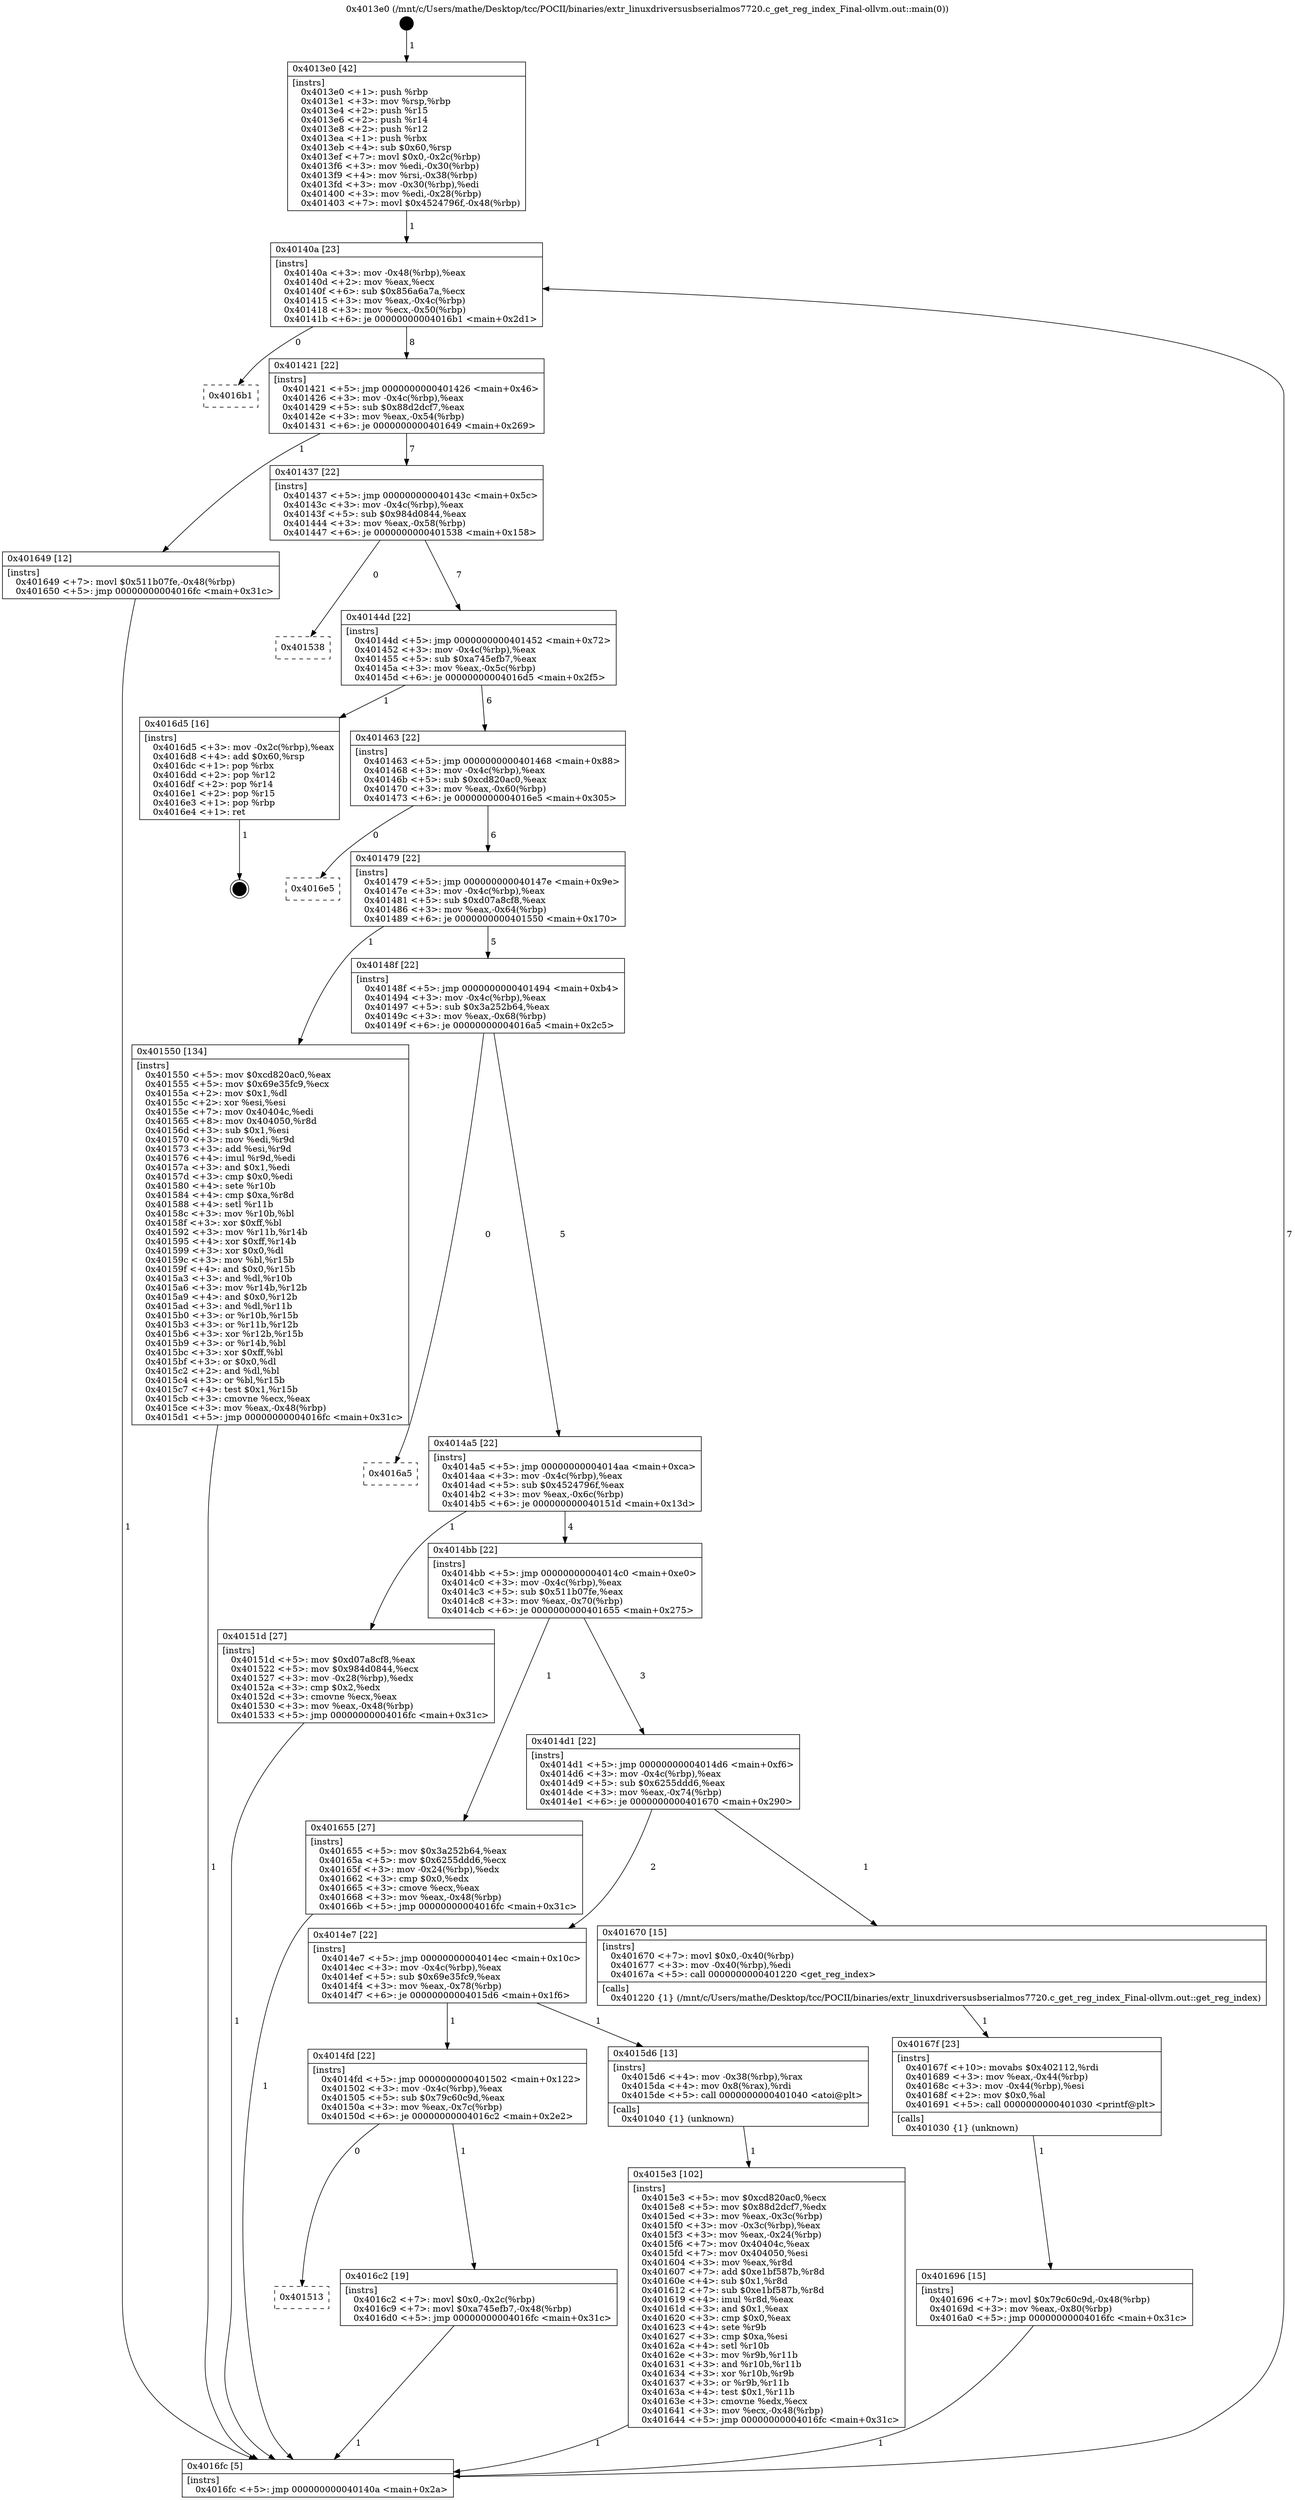 digraph "0x4013e0" {
  label = "0x4013e0 (/mnt/c/Users/mathe/Desktop/tcc/POCII/binaries/extr_linuxdriversusbserialmos7720.c_get_reg_index_Final-ollvm.out::main(0))"
  labelloc = "t"
  node[shape=record]

  Entry [label="",width=0.3,height=0.3,shape=circle,fillcolor=black,style=filled]
  "0x40140a" [label="{
     0x40140a [23]\l
     | [instrs]\l
     &nbsp;&nbsp;0x40140a \<+3\>: mov -0x48(%rbp),%eax\l
     &nbsp;&nbsp;0x40140d \<+2\>: mov %eax,%ecx\l
     &nbsp;&nbsp;0x40140f \<+6\>: sub $0x856a6a7a,%ecx\l
     &nbsp;&nbsp;0x401415 \<+3\>: mov %eax,-0x4c(%rbp)\l
     &nbsp;&nbsp;0x401418 \<+3\>: mov %ecx,-0x50(%rbp)\l
     &nbsp;&nbsp;0x40141b \<+6\>: je 00000000004016b1 \<main+0x2d1\>\l
  }"]
  "0x4016b1" [label="{
     0x4016b1\l
  }", style=dashed]
  "0x401421" [label="{
     0x401421 [22]\l
     | [instrs]\l
     &nbsp;&nbsp;0x401421 \<+5\>: jmp 0000000000401426 \<main+0x46\>\l
     &nbsp;&nbsp;0x401426 \<+3\>: mov -0x4c(%rbp),%eax\l
     &nbsp;&nbsp;0x401429 \<+5\>: sub $0x88d2dcf7,%eax\l
     &nbsp;&nbsp;0x40142e \<+3\>: mov %eax,-0x54(%rbp)\l
     &nbsp;&nbsp;0x401431 \<+6\>: je 0000000000401649 \<main+0x269\>\l
  }"]
  Exit [label="",width=0.3,height=0.3,shape=circle,fillcolor=black,style=filled,peripheries=2]
  "0x401649" [label="{
     0x401649 [12]\l
     | [instrs]\l
     &nbsp;&nbsp;0x401649 \<+7\>: movl $0x511b07fe,-0x48(%rbp)\l
     &nbsp;&nbsp;0x401650 \<+5\>: jmp 00000000004016fc \<main+0x31c\>\l
  }"]
  "0x401437" [label="{
     0x401437 [22]\l
     | [instrs]\l
     &nbsp;&nbsp;0x401437 \<+5\>: jmp 000000000040143c \<main+0x5c\>\l
     &nbsp;&nbsp;0x40143c \<+3\>: mov -0x4c(%rbp),%eax\l
     &nbsp;&nbsp;0x40143f \<+5\>: sub $0x984d0844,%eax\l
     &nbsp;&nbsp;0x401444 \<+3\>: mov %eax,-0x58(%rbp)\l
     &nbsp;&nbsp;0x401447 \<+6\>: je 0000000000401538 \<main+0x158\>\l
  }"]
  "0x401513" [label="{
     0x401513\l
  }", style=dashed]
  "0x401538" [label="{
     0x401538\l
  }", style=dashed]
  "0x40144d" [label="{
     0x40144d [22]\l
     | [instrs]\l
     &nbsp;&nbsp;0x40144d \<+5\>: jmp 0000000000401452 \<main+0x72\>\l
     &nbsp;&nbsp;0x401452 \<+3\>: mov -0x4c(%rbp),%eax\l
     &nbsp;&nbsp;0x401455 \<+5\>: sub $0xa745efb7,%eax\l
     &nbsp;&nbsp;0x40145a \<+3\>: mov %eax,-0x5c(%rbp)\l
     &nbsp;&nbsp;0x40145d \<+6\>: je 00000000004016d5 \<main+0x2f5\>\l
  }"]
  "0x4016c2" [label="{
     0x4016c2 [19]\l
     | [instrs]\l
     &nbsp;&nbsp;0x4016c2 \<+7\>: movl $0x0,-0x2c(%rbp)\l
     &nbsp;&nbsp;0x4016c9 \<+7\>: movl $0xa745efb7,-0x48(%rbp)\l
     &nbsp;&nbsp;0x4016d0 \<+5\>: jmp 00000000004016fc \<main+0x31c\>\l
  }"]
  "0x4016d5" [label="{
     0x4016d5 [16]\l
     | [instrs]\l
     &nbsp;&nbsp;0x4016d5 \<+3\>: mov -0x2c(%rbp),%eax\l
     &nbsp;&nbsp;0x4016d8 \<+4\>: add $0x60,%rsp\l
     &nbsp;&nbsp;0x4016dc \<+1\>: pop %rbx\l
     &nbsp;&nbsp;0x4016dd \<+2\>: pop %r12\l
     &nbsp;&nbsp;0x4016df \<+2\>: pop %r14\l
     &nbsp;&nbsp;0x4016e1 \<+2\>: pop %r15\l
     &nbsp;&nbsp;0x4016e3 \<+1\>: pop %rbp\l
     &nbsp;&nbsp;0x4016e4 \<+1\>: ret\l
  }"]
  "0x401463" [label="{
     0x401463 [22]\l
     | [instrs]\l
     &nbsp;&nbsp;0x401463 \<+5\>: jmp 0000000000401468 \<main+0x88\>\l
     &nbsp;&nbsp;0x401468 \<+3\>: mov -0x4c(%rbp),%eax\l
     &nbsp;&nbsp;0x40146b \<+5\>: sub $0xcd820ac0,%eax\l
     &nbsp;&nbsp;0x401470 \<+3\>: mov %eax,-0x60(%rbp)\l
     &nbsp;&nbsp;0x401473 \<+6\>: je 00000000004016e5 \<main+0x305\>\l
  }"]
  "0x401696" [label="{
     0x401696 [15]\l
     | [instrs]\l
     &nbsp;&nbsp;0x401696 \<+7\>: movl $0x79c60c9d,-0x48(%rbp)\l
     &nbsp;&nbsp;0x40169d \<+3\>: mov %eax,-0x80(%rbp)\l
     &nbsp;&nbsp;0x4016a0 \<+5\>: jmp 00000000004016fc \<main+0x31c\>\l
  }"]
  "0x4016e5" [label="{
     0x4016e5\l
  }", style=dashed]
  "0x401479" [label="{
     0x401479 [22]\l
     | [instrs]\l
     &nbsp;&nbsp;0x401479 \<+5\>: jmp 000000000040147e \<main+0x9e\>\l
     &nbsp;&nbsp;0x40147e \<+3\>: mov -0x4c(%rbp),%eax\l
     &nbsp;&nbsp;0x401481 \<+5\>: sub $0xd07a8cf8,%eax\l
     &nbsp;&nbsp;0x401486 \<+3\>: mov %eax,-0x64(%rbp)\l
     &nbsp;&nbsp;0x401489 \<+6\>: je 0000000000401550 \<main+0x170\>\l
  }"]
  "0x40167f" [label="{
     0x40167f [23]\l
     | [instrs]\l
     &nbsp;&nbsp;0x40167f \<+10\>: movabs $0x402112,%rdi\l
     &nbsp;&nbsp;0x401689 \<+3\>: mov %eax,-0x44(%rbp)\l
     &nbsp;&nbsp;0x40168c \<+3\>: mov -0x44(%rbp),%esi\l
     &nbsp;&nbsp;0x40168f \<+2\>: mov $0x0,%al\l
     &nbsp;&nbsp;0x401691 \<+5\>: call 0000000000401030 \<printf@plt\>\l
     | [calls]\l
     &nbsp;&nbsp;0x401030 \{1\} (unknown)\l
  }"]
  "0x401550" [label="{
     0x401550 [134]\l
     | [instrs]\l
     &nbsp;&nbsp;0x401550 \<+5\>: mov $0xcd820ac0,%eax\l
     &nbsp;&nbsp;0x401555 \<+5\>: mov $0x69e35fc9,%ecx\l
     &nbsp;&nbsp;0x40155a \<+2\>: mov $0x1,%dl\l
     &nbsp;&nbsp;0x40155c \<+2\>: xor %esi,%esi\l
     &nbsp;&nbsp;0x40155e \<+7\>: mov 0x40404c,%edi\l
     &nbsp;&nbsp;0x401565 \<+8\>: mov 0x404050,%r8d\l
     &nbsp;&nbsp;0x40156d \<+3\>: sub $0x1,%esi\l
     &nbsp;&nbsp;0x401570 \<+3\>: mov %edi,%r9d\l
     &nbsp;&nbsp;0x401573 \<+3\>: add %esi,%r9d\l
     &nbsp;&nbsp;0x401576 \<+4\>: imul %r9d,%edi\l
     &nbsp;&nbsp;0x40157a \<+3\>: and $0x1,%edi\l
     &nbsp;&nbsp;0x40157d \<+3\>: cmp $0x0,%edi\l
     &nbsp;&nbsp;0x401580 \<+4\>: sete %r10b\l
     &nbsp;&nbsp;0x401584 \<+4\>: cmp $0xa,%r8d\l
     &nbsp;&nbsp;0x401588 \<+4\>: setl %r11b\l
     &nbsp;&nbsp;0x40158c \<+3\>: mov %r10b,%bl\l
     &nbsp;&nbsp;0x40158f \<+3\>: xor $0xff,%bl\l
     &nbsp;&nbsp;0x401592 \<+3\>: mov %r11b,%r14b\l
     &nbsp;&nbsp;0x401595 \<+4\>: xor $0xff,%r14b\l
     &nbsp;&nbsp;0x401599 \<+3\>: xor $0x0,%dl\l
     &nbsp;&nbsp;0x40159c \<+3\>: mov %bl,%r15b\l
     &nbsp;&nbsp;0x40159f \<+4\>: and $0x0,%r15b\l
     &nbsp;&nbsp;0x4015a3 \<+3\>: and %dl,%r10b\l
     &nbsp;&nbsp;0x4015a6 \<+3\>: mov %r14b,%r12b\l
     &nbsp;&nbsp;0x4015a9 \<+4\>: and $0x0,%r12b\l
     &nbsp;&nbsp;0x4015ad \<+3\>: and %dl,%r11b\l
     &nbsp;&nbsp;0x4015b0 \<+3\>: or %r10b,%r15b\l
     &nbsp;&nbsp;0x4015b3 \<+3\>: or %r11b,%r12b\l
     &nbsp;&nbsp;0x4015b6 \<+3\>: xor %r12b,%r15b\l
     &nbsp;&nbsp;0x4015b9 \<+3\>: or %r14b,%bl\l
     &nbsp;&nbsp;0x4015bc \<+3\>: xor $0xff,%bl\l
     &nbsp;&nbsp;0x4015bf \<+3\>: or $0x0,%dl\l
     &nbsp;&nbsp;0x4015c2 \<+2\>: and %dl,%bl\l
     &nbsp;&nbsp;0x4015c4 \<+3\>: or %bl,%r15b\l
     &nbsp;&nbsp;0x4015c7 \<+4\>: test $0x1,%r15b\l
     &nbsp;&nbsp;0x4015cb \<+3\>: cmovne %ecx,%eax\l
     &nbsp;&nbsp;0x4015ce \<+3\>: mov %eax,-0x48(%rbp)\l
     &nbsp;&nbsp;0x4015d1 \<+5\>: jmp 00000000004016fc \<main+0x31c\>\l
  }"]
  "0x40148f" [label="{
     0x40148f [22]\l
     | [instrs]\l
     &nbsp;&nbsp;0x40148f \<+5\>: jmp 0000000000401494 \<main+0xb4\>\l
     &nbsp;&nbsp;0x401494 \<+3\>: mov -0x4c(%rbp),%eax\l
     &nbsp;&nbsp;0x401497 \<+5\>: sub $0x3a252b64,%eax\l
     &nbsp;&nbsp;0x40149c \<+3\>: mov %eax,-0x68(%rbp)\l
     &nbsp;&nbsp;0x40149f \<+6\>: je 00000000004016a5 \<main+0x2c5\>\l
  }"]
  "0x4015e3" [label="{
     0x4015e3 [102]\l
     | [instrs]\l
     &nbsp;&nbsp;0x4015e3 \<+5\>: mov $0xcd820ac0,%ecx\l
     &nbsp;&nbsp;0x4015e8 \<+5\>: mov $0x88d2dcf7,%edx\l
     &nbsp;&nbsp;0x4015ed \<+3\>: mov %eax,-0x3c(%rbp)\l
     &nbsp;&nbsp;0x4015f0 \<+3\>: mov -0x3c(%rbp),%eax\l
     &nbsp;&nbsp;0x4015f3 \<+3\>: mov %eax,-0x24(%rbp)\l
     &nbsp;&nbsp;0x4015f6 \<+7\>: mov 0x40404c,%eax\l
     &nbsp;&nbsp;0x4015fd \<+7\>: mov 0x404050,%esi\l
     &nbsp;&nbsp;0x401604 \<+3\>: mov %eax,%r8d\l
     &nbsp;&nbsp;0x401607 \<+7\>: add $0xe1bf587b,%r8d\l
     &nbsp;&nbsp;0x40160e \<+4\>: sub $0x1,%r8d\l
     &nbsp;&nbsp;0x401612 \<+7\>: sub $0xe1bf587b,%r8d\l
     &nbsp;&nbsp;0x401619 \<+4\>: imul %r8d,%eax\l
     &nbsp;&nbsp;0x40161d \<+3\>: and $0x1,%eax\l
     &nbsp;&nbsp;0x401620 \<+3\>: cmp $0x0,%eax\l
     &nbsp;&nbsp;0x401623 \<+4\>: sete %r9b\l
     &nbsp;&nbsp;0x401627 \<+3\>: cmp $0xa,%esi\l
     &nbsp;&nbsp;0x40162a \<+4\>: setl %r10b\l
     &nbsp;&nbsp;0x40162e \<+3\>: mov %r9b,%r11b\l
     &nbsp;&nbsp;0x401631 \<+3\>: and %r10b,%r11b\l
     &nbsp;&nbsp;0x401634 \<+3\>: xor %r10b,%r9b\l
     &nbsp;&nbsp;0x401637 \<+3\>: or %r9b,%r11b\l
     &nbsp;&nbsp;0x40163a \<+4\>: test $0x1,%r11b\l
     &nbsp;&nbsp;0x40163e \<+3\>: cmovne %edx,%ecx\l
     &nbsp;&nbsp;0x401641 \<+3\>: mov %ecx,-0x48(%rbp)\l
     &nbsp;&nbsp;0x401644 \<+5\>: jmp 00000000004016fc \<main+0x31c\>\l
  }"]
  "0x4016a5" [label="{
     0x4016a5\l
  }", style=dashed]
  "0x4014a5" [label="{
     0x4014a5 [22]\l
     | [instrs]\l
     &nbsp;&nbsp;0x4014a5 \<+5\>: jmp 00000000004014aa \<main+0xca\>\l
     &nbsp;&nbsp;0x4014aa \<+3\>: mov -0x4c(%rbp),%eax\l
     &nbsp;&nbsp;0x4014ad \<+5\>: sub $0x4524796f,%eax\l
     &nbsp;&nbsp;0x4014b2 \<+3\>: mov %eax,-0x6c(%rbp)\l
     &nbsp;&nbsp;0x4014b5 \<+6\>: je 000000000040151d \<main+0x13d\>\l
  }"]
  "0x4014fd" [label="{
     0x4014fd [22]\l
     | [instrs]\l
     &nbsp;&nbsp;0x4014fd \<+5\>: jmp 0000000000401502 \<main+0x122\>\l
     &nbsp;&nbsp;0x401502 \<+3\>: mov -0x4c(%rbp),%eax\l
     &nbsp;&nbsp;0x401505 \<+5\>: sub $0x79c60c9d,%eax\l
     &nbsp;&nbsp;0x40150a \<+3\>: mov %eax,-0x7c(%rbp)\l
     &nbsp;&nbsp;0x40150d \<+6\>: je 00000000004016c2 \<main+0x2e2\>\l
  }"]
  "0x40151d" [label="{
     0x40151d [27]\l
     | [instrs]\l
     &nbsp;&nbsp;0x40151d \<+5\>: mov $0xd07a8cf8,%eax\l
     &nbsp;&nbsp;0x401522 \<+5\>: mov $0x984d0844,%ecx\l
     &nbsp;&nbsp;0x401527 \<+3\>: mov -0x28(%rbp),%edx\l
     &nbsp;&nbsp;0x40152a \<+3\>: cmp $0x2,%edx\l
     &nbsp;&nbsp;0x40152d \<+3\>: cmovne %ecx,%eax\l
     &nbsp;&nbsp;0x401530 \<+3\>: mov %eax,-0x48(%rbp)\l
     &nbsp;&nbsp;0x401533 \<+5\>: jmp 00000000004016fc \<main+0x31c\>\l
  }"]
  "0x4014bb" [label="{
     0x4014bb [22]\l
     | [instrs]\l
     &nbsp;&nbsp;0x4014bb \<+5\>: jmp 00000000004014c0 \<main+0xe0\>\l
     &nbsp;&nbsp;0x4014c0 \<+3\>: mov -0x4c(%rbp),%eax\l
     &nbsp;&nbsp;0x4014c3 \<+5\>: sub $0x511b07fe,%eax\l
     &nbsp;&nbsp;0x4014c8 \<+3\>: mov %eax,-0x70(%rbp)\l
     &nbsp;&nbsp;0x4014cb \<+6\>: je 0000000000401655 \<main+0x275\>\l
  }"]
  "0x4016fc" [label="{
     0x4016fc [5]\l
     | [instrs]\l
     &nbsp;&nbsp;0x4016fc \<+5\>: jmp 000000000040140a \<main+0x2a\>\l
  }"]
  "0x4013e0" [label="{
     0x4013e0 [42]\l
     | [instrs]\l
     &nbsp;&nbsp;0x4013e0 \<+1\>: push %rbp\l
     &nbsp;&nbsp;0x4013e1 \<+3\>: mov %rsp,%rbp\l
     &nbsp;&nbsp;0x4013e4 \<+2\>: push %r15\l
     &nbsp;&nbsp;0x4013e6 \<+2\>: push %r14\l
     &nbsp;&nbsp;0x4013e8 \<+2\>: push %r12\l
     &nbsp;&nbsp;0x4013ea \<+1\>: push %rbx\l
     &nbsp;&nbsp;0x4013eb \<+4\>: sub $0x60,%rsp\l
     &nbsp;&nbsp;0x4013ef \<+7\>: movl $0x0,-0x2c(%rbp)\l
     &nbsp;&nbsp;0x4013f6 \<+3\>: mov %edi,-0x30(%rbp)\l
     &nbsp;&nbsp;0x4013f9 \<+4\>: mov %rsi,-0x38(%rbp)\l
     &nbsp;&nbsp;0x4013fd \<+3\>: mov -0x30(%rbp),%edi\l
     &nbsp;&nbsp;0x401400 \<+3\>: mov %edi,-0x28(%rbp)\l
     &nbsp;&nbsp;0x401403 \<+7\>: movl $0x4524796f,-0x48(%rbp)\l
  }"]
  "0x4015d6" [label="{
     0x4015d6 [13]\l
     | [instrs]\l
     &nbsp;&nbsp;0x4015d6 \<+4\>: mov -0x38(%rbp),%rax\l
     &nbsp;&nbsp;0x4015da \<+4\>: mov 0x8(%rax),%rdi\l
     &nbsp;&nbsp;0x4015de \<+5\>: call 0000000000401040 \<atoi@plt\>\l
     | [calls]\l
     &nbsp;&nbsp;0x401040 \{1\} (unknown)\l
  }"]
  "0x401655" [label="{
     0x401655 [27]\l
     | [instrs]\l
     &nbsp;&nbsp;0x401655 \<+5\>: mov $0x3a252b64,%eax\l
     &nbsp;&nbsp;0x40165a \<+5\>: mov $0x6255ddd6,%ecx\l
     &nbsp;&nbsp;0x40165f \<+3\>: mov -0x24(%rbp),%edx\l
     &nbsp;&nbsp;0x401662 \<+3\>: cmp $0x0,%edx\l
     &nbsp;&nbsp;0x401665 \<+3\>: cmove %ecx,%eax\l
     &nbsp;&nbsp;0x401668 \<+3\>: mov %eax,-0x48(%rbp)\l
     &nbsp;&nbsp;0x40166b \<+5\>: jmp 00000000004016fc \<main+0x31c\>\l
  }"]
  "0x4014d1" [label="{
     0x4014d1 [22]\l
     | [instrs]\l
     &nbsp;&nbsp;0x4014d1 \<+5\>: jmp 00000000004014d6 \<main+0xf6\>\l
     &nbsp;&nbsp;0x4014d6 \<+3\>: mov -0x4c(%rbp),%eax\l
     &nbsp;&nbsp;0x4014d9 \<+5\>: sub $0x6255ddd6,%eax\l
     &nbsp;&nbsp;0x4014de \<+3\>: mov %eax,-0x74(%rbp)\l
     &nbsp;&nbsp;0x4014e1 \<+6\>: je 0000000000401670 \<main+0x290\>\l
  }"]
  "0x4014e7" [label="{
     0x4014e7 [22]\l
     | [instrs]\l
     &nbsp;&nbsp;0x4014e7 \<+5\>: jmp 00000000004014ec \<main+0x10c\>\l
     &nbsp;&nbsp;0x4014ec \<+3\>: mov -0x4c(%rbp),%eax\l
     &nbsp;&nbsp;0x4014ef \<+5\>: sub $0x69e35fc9,%eax\l
     &nbsp;&nbsp;0x4014f4 \<+3\>: mov %eax,-0x78(%rbp)\l
     &nbsp;&nbsp;0x4014f7 \<+6\>: je 00000000004015d6 \<main+0x1f6\>\l
  }"]
  "0x401670" [label="{
     0x401670 [15]\l
     | [instrs]\l
     &nbsp;&nbsp;0x401670 \<+7\>: movl $0x0,-0x40(%rbp)\l
     &nbsp;&nbsp;0x401677 \<+3\>: mov -0x40(%rbp),%edi\l
     &nbsp;&nbsp;0x40167a \<+5\>: call 0000000000401220 \<get_reg_index\>\l
     | [calls]\l
     &nbsp;&nbsp;0x401220 \{1\} (/mnt/c/Users/mathe/Desktop/tcc/POCII/binaries/extr_linuxdriversusbserialmos7720.c_get_reg_index_Final-ollvm.out::get_reg_index)\l
  }"]
  Entry -> "0x4013e0" [label=" 1"]
  "0x40140a" -> "0x4016b1" [label=" 0"]
  "0x40140a" -> "0x401421" [label=" 8"]
  "0x4016d5" -> Exit [label=" 1"]
  "0x401421" -> "0x401649" [label=" 1"]
  "0x401421" -> "0x401437" [label=" 7"]
  "0x4016c2" -> "0x4016fc" [label=" 1"]
  "0x401437" -> "0x401538" [label=" 0"]
  "0x401437" -> "0x40144d" [label=" 7"]
  "0x4014fd" -> "0x401513" [label=" 0"]
  "0x40144d" -> "0x4016d5" [label=" 1"]
  "0x40144d" -> "0x401463" [label=" 6"]
  "0x4014fd" -> "0x4016c2" [label=" 1"]
  "0x401463" -> "0x4016e5" [label=" 0"]
  "0x401463" -> "0x401479" [label=" 6"]
  "0x401696" -> "0x4016fc" [label=" 1"]
  "0x401479" -> "0x401550" [label=" 1"]
  "0x401479" -> "0x40148f" [label=" 5"]
  "0x40167f" -> "0x401696" [label=" 1"]
  "0x40148f" -> "0x4016a5" [label=" 0"]
  "0x40148f" -> "0x4014a5" [label=" 5"]
  "0x401670" -> "0x40167f" [label=" 1"]
  "0x4014a5" -> "0x40151d" [label=" 1"]
  "0x4014a5" -> "0x4014bb" [label=" 4"]
  "0x40151d" -> "0x4016fc" [label=" 1"]
  "0x4013e0" -> "0x40140a" [label=" 1"]
  "0x4016fc" -> "0x40140a" [label=" 7"]
  "0x401550" -> "0x4016fc" [label=" 1"]
  "0x401655" -> "0x4016fc" [label=" 1"]
  "0x4014bb" -> "0x401655" [label=" 1"]
  "0x4014bb" -> "0x4014d1" [label=" 3"]
  "0x401649" -> "0x4016fc" [label=" 1"]
  "0x4014d1" -> "0x401670" [label=" 1"]
  "0x4014d1" -> "0x4014e7" [label=" 2"]
  "0x4015e3" -> "0x4016fc" [label=" 1"]
  "0x4014e7" -> "0x4015d6" [label=" 1"]
  "0x4014e7" -> "0x4014fd" [label=" 1"]
  "0x4015d6" -> "0x4015e3" [label=" 1"]
}
